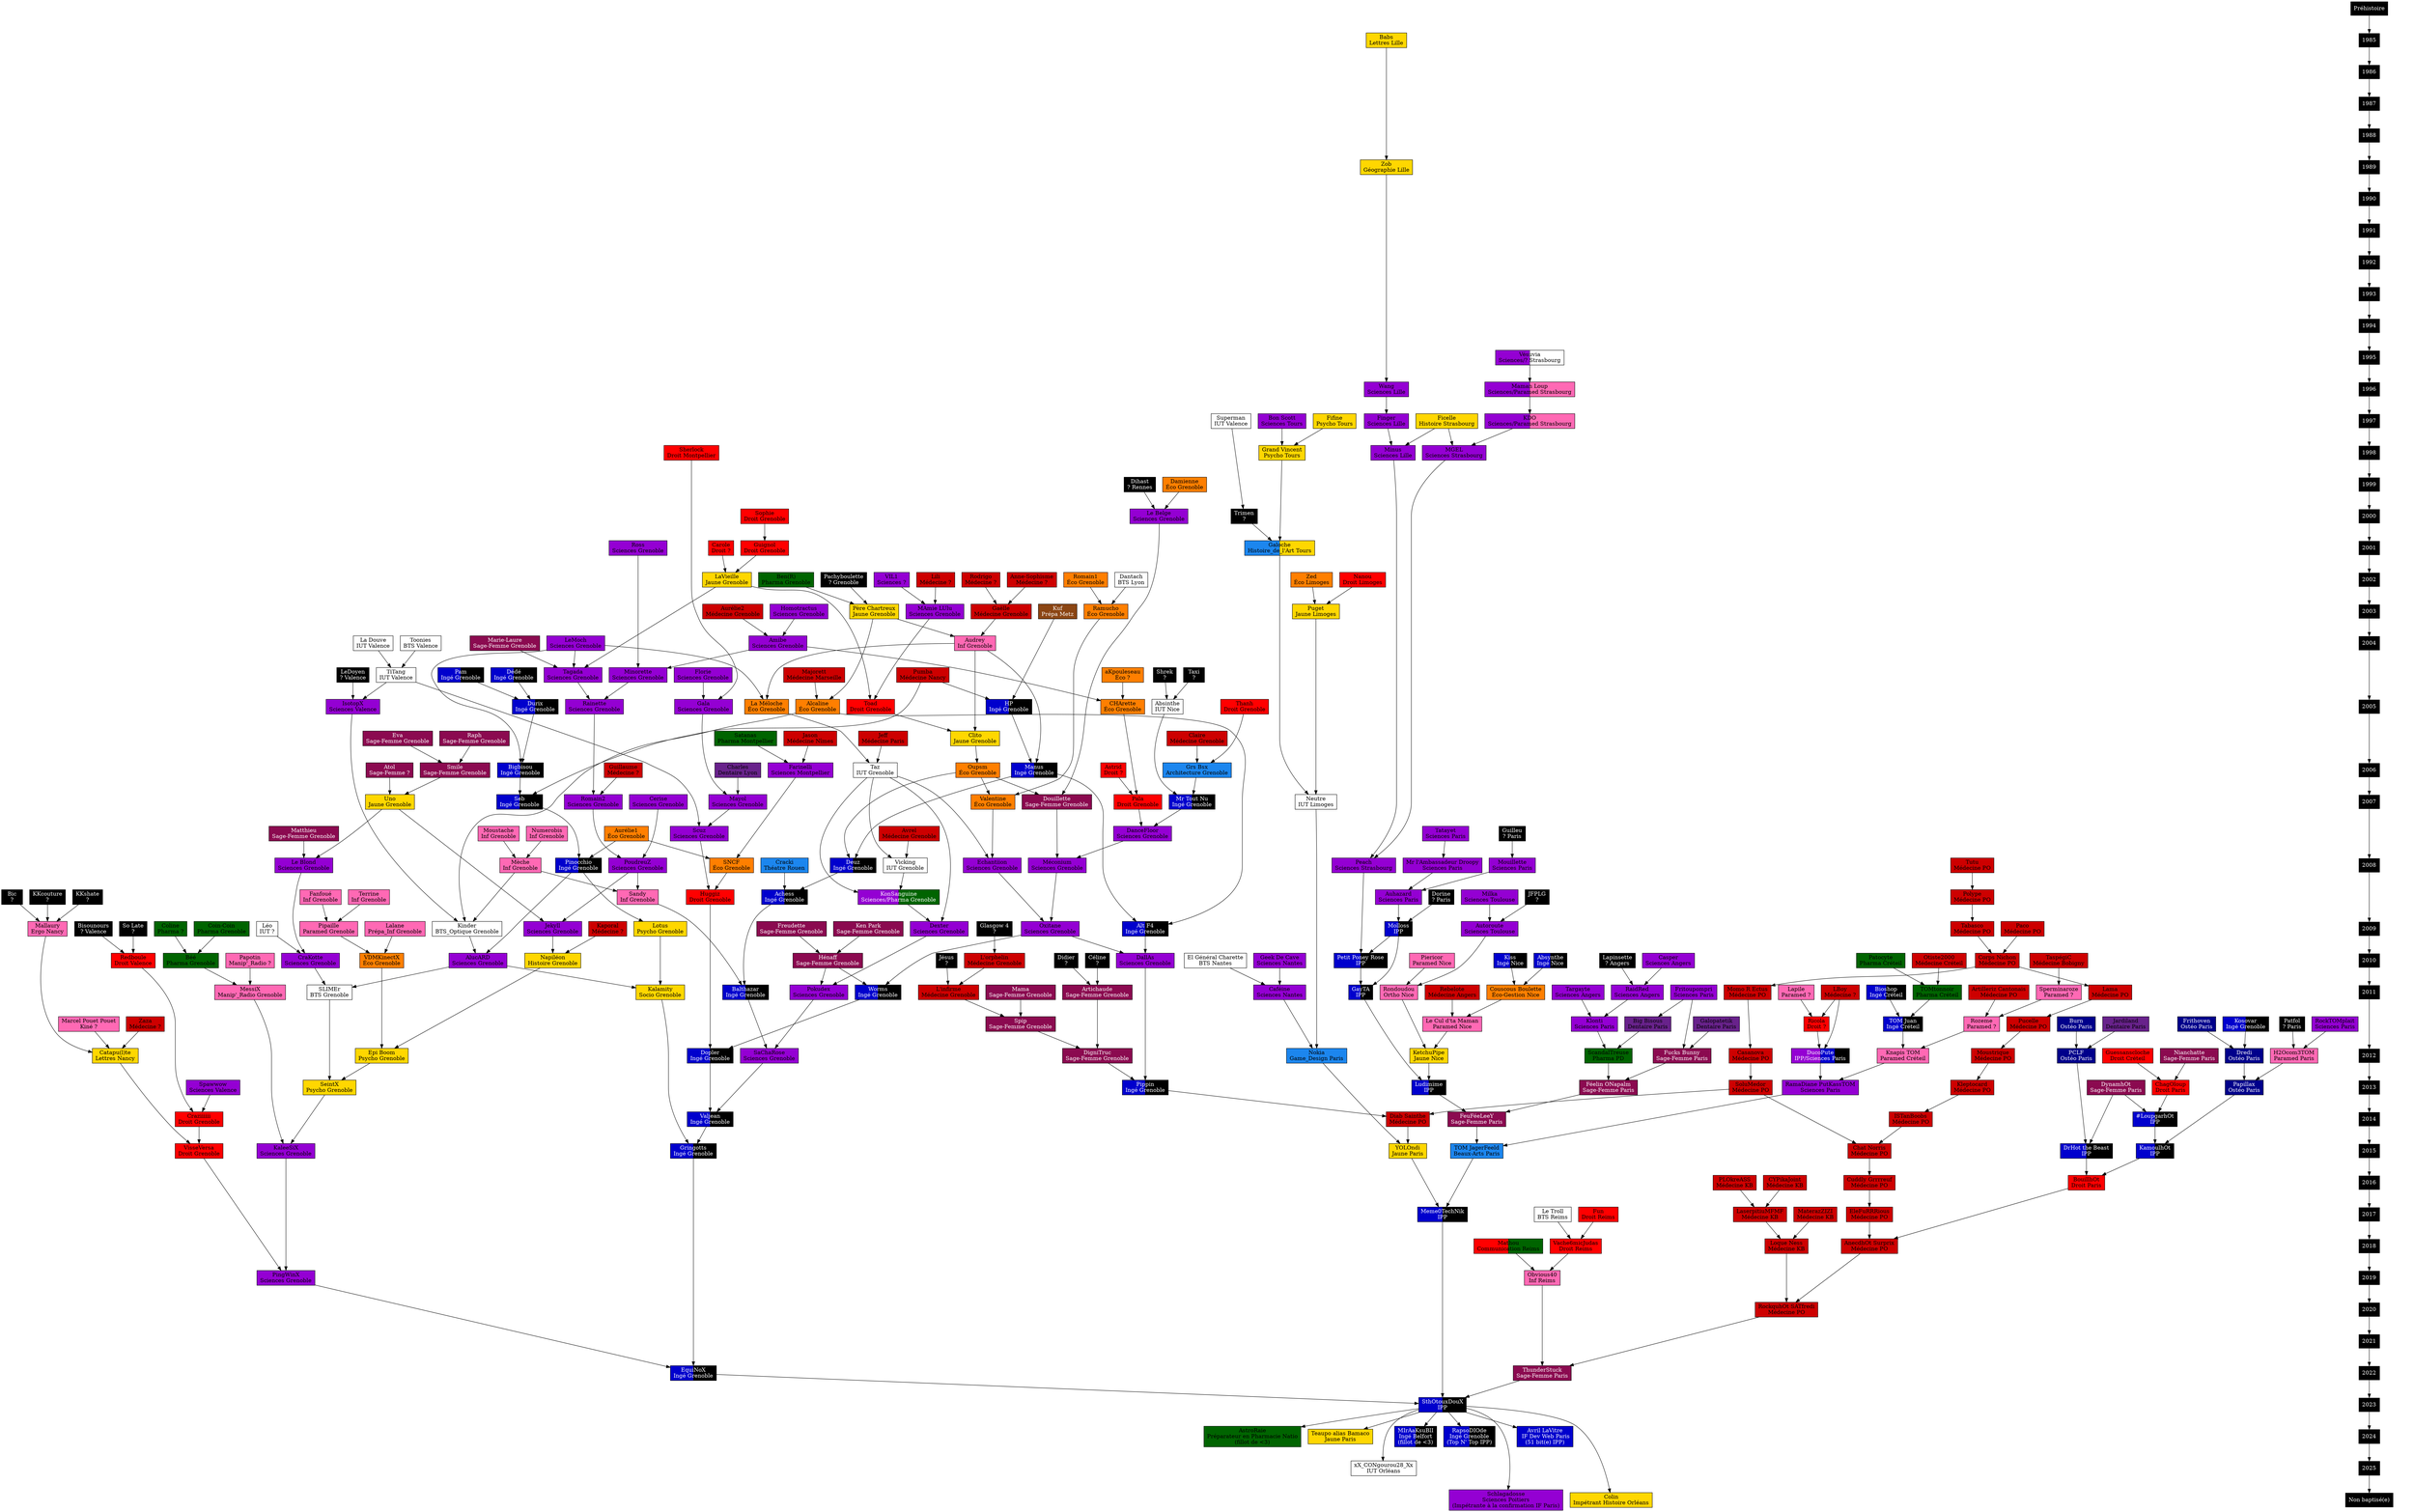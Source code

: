 digraph ArbreFal {

  /*
   * Caractéristiques globales
   */

  ranksep="0.5 equally";
  newrank=true;
  node [
    shape=box
    style=striped
    imagepos="tr"
    imagescale="false"
  ]


  /*
   * Gens
   */

  // Architecture ; Arts du spectacle ; Arts numériques ; Audiovisuel ;
  // Beaux-Arts, Arts Plastiques

  node [ fillcolor="dodgerblue2", fontcolor=black ]
  "Cracki"                  [ label="\N\nThéatre Rouen"                        ]
  "Grs Bsx"                 [ label="\N\nArchitecture Grenoble"                ]
  "Nokia"                   [ label="\N\nGame_Design Paris"                    ]
  "TOM JagerFeeld"          [ label="\N\nBeaux-Arts Paris"                     ]


  // BUT, DUT, BTS

  node [ fillcolor="white", fontcolor=black ]
  "Absinthe"                [ label="\N\nIUT Nice"                             ]
  "Dantach"                 [ label="\N\nBTS Lyon"                             ]
  "El Général Charette" [
    label="\N\nBTS Nantes"
    image="resources/GM.png"
  ]
  "Kinder"                  [ label="\N\nBTS_Optique Grenoble"                 ]
  "La Douve"                [ label="\N\nIUT Valence"                          ]
  "Le Troll"                [ label="\N\nBTS Reims"                            ]
  "Léo"                     [ label="\N\nIUT ?"                                ] // Probablement Grenoble
  "Neutre"                  [ label="\N\nIUT Limoges"                          ]
  "SLIMEr"                  [ label="\N\nBTS Grenoble"                         ]
  "Superman"                [ label="\N\nIUT Valence"                          ] // Puis Ingé Tours
  "Taz"                     [ label="\N\nIUT Grenoble"                         ]
  "TiTang"                  [ label="\N\nIUT Valence"                          ]
  "Toonies"                 [ label="\N\nBTS Valence"                          ]
  "Vicking"                 [ label="\N\nIUT Grenoble"                         ]


  // Classes Préparatoires

  node [ fillcolor="saddlebrown", fontcolor=white ]
  "Kuf"                     [ label="\N\nPrépa Metz"                           ]


  // Chirurgie Dentaire

  node [ fillcolor="darkorchid4", fontcolor=black ]
  "Big Bisous"              [ label="\N\nDentaire Paris"                       ]
  "Charles"                 [ label="\N\nDentaire Lyon"                        ]
  "Galopatetik" [
    label="\N\nDentaire Paris"
    no_contact=true
  ]
  "Jardiland"               [ label="\N\nDentaire Paris"                       ]


  // Écoles de commerce, gestion, communication, journalisme

  node [ fillcolor="red:darkgreen", fontcolor=black ]
  "Mathou" [
    label="\N\nCommunication Reims"
    no_contact=true
  ] // Pas de surnom


  // Droit

  node [ fillcolor="red", fontcolor=black ]
  "Astrid"                  [ label="\N\nDroit ?"                              ] // Probablement Grenoble
  "BouillhOt"               [ label="\N\nDroit Paris"                          ] // Versailles
  "Carole"                  [ label="\N\nDroit ?"                              ] // Probablement Grenoble
  "ChagOloup"               [ label="\N\nDroit Paris"                          ] // Versailles
  "Craziiiiii"              [ label="\N\nDroit Grenoble"                       ]
  "Fun"                     [ label="\N\nDroit Reims"                          ]
  "Guessanscloche"          [ label="\N\nDroit Créteil"                        ]
  "Guignol"                 [ label="\N\nDroit Grenoble"                       ] // 1 seule PM
  "Huggiz"                  [ label="\N\nDroit Grenoble"                       ]
  "Nanou"                   [ label="\N\nDroit Limoges"                        ]
  "Pala"                    [ label="\N\nDroit Grenoble"                       ]
  "Redboule"                [ label="\N\nDroit Valence"                        ]
  "Ricola"                  [ label="\N\nDroit ?"                              ]
  "Sherlock"                [ label="\N\nDroit Montpellier"                    ]
  "Sophie"                  [ label="\N\nDroit Grenoble"                       ]
  "Thanh"                   [ label="\N\nDroit Grenoble"                       ]
  "Toad"                    [ label="\N\nDroit Grenoble"                       ]
  "Vache6micJudas"          [ label="\N\nDroit Reims"                          ]
  "VisseVersa"              [ label="\N\nDroit Grenoble"                       ]


  // Sciences économiques, Gestion, IAE

  node [ fillcolor="darkorange1", fontcolor=black ]
  "Alcaline"                [ label="\N\nÉco Grenoble"                         ]
  "Aurélie1"                [ label="\N\nÉco Grenoble"                         ]
  "CHArette"                [ label="\N\nÉco Grenoble"                         ]
  "Couscous Boulette"       [ label="\N\nÉco-Gestion Nice"                     ]
  "Damienne"                [ label="\N\nÉco Grenoble"                         ]
  "Oupsm"                   [ label="\N\nÉco Grenoble"                         ] // Filière pas sûre
  "La Méloche"              [ label="\N\nÉco Grenoble"                         ]
  "Ramucho"                 [ label="\N\nÉco Grenoble"                         ]
  "Romain1"                 [ label="\N\nÉco Grenoble"                         ]
  "SNCF"                    [ label="\N\nÉco Grenoble"                         ] // SNCéFix ?
  "Valentine"               [ label="\N\nÉco Grenoble"                         ]
  "VDMKinectX"              [ label="\N\nÉco Grenoble"                         ]
  "Zed"                     [ label="\N\nÉco Limoges"                          ]
  "aKpouleseau"             [ label="\N\nÉco ?"                                ] // Probablement Grenoble


  // Écoles d'ingénieurs

  node [ fillcolor="blue3:black", fontcolor=white ]
  "#LoupgarhOt" [
    label="\N\nIPP"
    image="resources/GM.png"
  ]
  "Absynthe"                [ label="\N\nIngé Nice"                            ]
  "Achess"                  [ label="\N\nIngé Grenoble"                        ] // Un ami
  "Alt F4"                  [ label="\N\nIngé Grenoble"                        ]
  "Balthazar"               [ label="\N\nIngé Grenoble"                        ]
  "Bigbisou"                [ label="\N\nIngé Grenoble"                        ]
  "Bioshop"                 [ label="\N\nIngé Créteil"                         ]
  "Deuz"                    [ label="\N\nIngé Grenoble"                        ]
  "Dopler"                  [ label="\N\nIngé Grenoble"                        ]
  "DrHot the Beast"         [ label="\N\nIPP"                                  ]
  "Durix"                   [ label="\N\nIngé Grenoble"                        ]
  "Dédé"                    [ label="\N\nIngé Grenoble"                        ]
  "EquiNoX"                 [ label="\N\nIngé Grenoble"                        ]
  "GayTA" [
    label="\N\nIPP"
    image="resources/GC.png"
  ] // GrosseTenteAriel / GTA
  "Gringotts" [
    label="\N\nIngé Grenoble"
    image="resources/GC.png"
  ]
  "HP"                      [ label="\N\nIngé Grenoble"                        ]
  "KamoulhOt" [
    label="\N\nIPP"
    image="resources/GM.png"
  ]
  "Kiss"                    [ label="\N\nIngé Nice"                            ]
  "Kosovar"                 [ label="\N\nIngé Grenoble"                        ]
  "Ludimime" [
    label="\N\nIPP"
    image="resources/GC.png"
  ]
  "Manus"                   [ label="\N\nIngé Grenoble"                        ]
  "Meme0TechNik"            [ label="\N\nIPP"                                  ]
  "Molloss"                 [ label="\N\nIPP"                                  ]
  "Mr Tout Nu"              [ label="\N\nIngé Grenoble"                        ]
  "Pam"                     [ label="\N\nIngé Grenoble"                        ]
  "Petit Poney Rose" [
    label="\N\nIPP"
    image="resources/GM.png"
  ]
  "Pinocchio"               [ label="\N\nIngé Grenoble"                        ]
  "Pippin"                  [ label="\N\nIngé Grenoble"                        ]
  "Seb"                     [ label="\N\nIngé Grenoble"                        ]
  "SthOtouxDouX"            [ label="\N\nIPP"                                  ]
  "TOM Juan"                [ label="\N\nIngé Créteil"                         ] // Créateur des TOM
  "Valjean"                 [ label="\N\nIngé Grenoble"                        ]
  "Worms"                   [ label="\N\nIngé Grenoble"                        ]


  // Lettres, Langues, Sciences humaines et Sciences sociales

  node [ fillcolor="gold", fontcolor=black ]
  "Babs" [
    label="\N\nLettres Lille"
    image="resources/GM.png"
  ]
  "Catapu(l)te"             [ label="\N\nLettres Nancy"                        ] // Baptisée adm publique ?
  "Clito"                   [ label="\N\nJaune Grenoble"                       ]
  "Epi Boom"                [ label="\N\nPsycho Grenoble"                      ]
  "Ficelle"                 [ label="\N\nHistoire Strasbourg"                  ] // Pas sûr de la filière mais jaune
  "Fifine"                  [ label="\N\nPsycho Tours"                         ]
  "Grand Vincent"           [ label="\N\nPsycho Tours"                         ]
  "Kalamity"                [ label="\N\nSocio Grenoble"                       ]
  "KetchuPipe"              [ label="\N\nJaune Nice"                           ] // Info-comm Nice/Paris
  "LaVieille"               [ label="\N\nJaune Grenoble"                       ]
  "Lotus" [
    label="\N\nPsycho Grenoble"
    no_other_PM=true
  ]
  "Puget"                   [ label="\N\nJaune Limoges"                        ] // Baptisé IF, Jaune a l'air d'être dominant
  "Napiléon"                [ label="\N\nHistoire Grenoble"                    ]
  "Uno"                     [ label="\N\nJaune Grenoble"                       ]
  "Père Chartreux"          [ label="\N\nJaune Grenoble"                       ] // rma
  "SeintX"                  [ label="\N\nPsycho Grenoble"                      ]
  "YOLOndi"                 [ label="\N\nJaune Paris"                          ]
  "Zob" [
    label="\N\nGéographie Lille"
    image="resources/GM.png"
  ]


  // Médecine

  node [ fillcolor="red3", fontcolor=black ]
  "AnecdhOt Surprix"        [ label="\N\nMédecine PO"                          ]
  "Anne-Sophisme"           [ label="\N\nMédecine ?"                           ]
  "Artilleriz Cantonais"    [ label="\N\nMédecine PO"                          ]
  "Aurélie2"                [ label="\N\nMédecine Grenoble"                    ]
  "Avrel"                   [ label="\N\nMédecine Grenoble"                    ]
  "CYPikaJoint"             [ label="\N\nMédecine KB"                          ]
  "Casanova"                [ label="\N\nMédecine PO"                          ]
  "Chat Norris"             [ label="\N\nMédecine PO"                          ]
  "Claire"                  [ label="\N\nMédecine Grenoble"                    ] // Ville probable
  "Corps Nichon"            [ label="\N\nMédecine PO"                          ]
  "Cuddly Grrrreuf"         [ label="\N\nMédecine PO"                          ]
  "Diab Sainthe"            [ label="\N\nMédecine PO"                          ]
  "EleFuRRRious"            [ label="\N\nMédecine PO"                          ]
  "Gaëlle"                  [ label="\N\nMédecine Grenoble"                    ]
  "Guillaume"               [ label="\N\nMédecine ?"                           ]
  "ISTanBoobs"              [ label="\N\nMédecine PO"                          ]
  "Jason"                   [ label="\N\nMédecine Nîmes"                       ]
  "Jeff"                    [ label="\N\nMédecine Paris"                       ]
  "Kaporal"                 [ label="\N\nMédecine ?"                           ] // Probablement Grenoble
  "Kleptocard"              [ label="\N\nMédecine PO"                          ]
  "L'infirme"               [ label="\N\nMédecine Grenoble"                    ]
  "L'orphelin"              [ label="\N\nMédecine Grenoble"                    ] // Autre PM inconnu
  "LBoy"                    [ label="\N\nMédecine ?"                           ] // Pas PO je pense
  "Lama"                    [ label="\N\nMédecine PO"                          ]
  "LaserpitiuMFMF"          [ label="\N\nMédecine KB"                          ]
  "Lili"                    [ label="\N\nMédecine ?"                           ] // Probablement Grenoble
  "Loque Ness"              [ label="\N\nMédecine KB"                          ]
  "Majorett"                [ label="\N\nMédecine Marseille"                   ]
  "MaterazZIZI" [
    label="\N\nMédecine KB"
    no_contact=true
  ]
  "Momo R Ectus"            [ label="\N\nMédecine PO"                          ]
  "Moustrique"              [ label="\N\nMédecine PO"                          ]
  "Otiste2000"              [ label="\N\nMédecine Créteil"                     ]
  "Paco"                    [ label="\N\nMédecine PO"                          ]
  "PLOkreASS"               [ label="\N\nMédecine KB"                          ]
  "Polype"                  [ label="\N\nMédecine PO"                          ]
  "Pucelle"                 [ label="\N\nMédecine PO"                          ]
  "Pumba"                   [ label="\N\nMédecine Nancy"                       ]
  "Rebelote"                [ label="\N\nMédecine Angers"                      ]
  "RockquhOt SATfredi"      [ label="\N\nMédecine PO"                          ]
  "Rodrigo"                 [ label="\N\nMédecine ?"                           ]
  "SoluMedor"               [ label="\N\nMédecine PO"                          ]
  "Tabasco"                 [ label="\N\nMédecine PO"                          ]
  "TaspégiC"                [ label="\N\nMédecine Bobigny"                     ]
  "Tutu"                    [ label="\N\nMédecine PO"                          ]
  "Zaza"                    [ label="\N\nMédecine ?"                           ]


  // Osthéopathie

  node [ fillcolor="blue4", fontcolor=white ]
  "Burn"                    [ label="\N\nOstéo Paris"                          ]
  "Dredi"                   [ label="\N\nOstéo Paris"                          ]
  "Frithoven"               [ label="\N\nOstéo Paris"                          ]
  "PCLF"                    [ label="\N\nOstéo Paris"                          ]
  "Papillax"                [ label="\N\nOstéo Paris"                          ]


  // Paramédical

  node [ fillcolor="hotpink", fontcolor=black ]
  "Audrey"                  [ label="\N\nInf Grenoble"                         ]
  "H2Ocom3TOM"              [ label="\N\nParamed Paris"                        ]
  "Fanfoué"                 [ label="\N\nInf Grenoble"                         ]
  "Knapis TOM"              [ label="\N\nParamed Créteil"                      ]
  "Lalane"                  [ label="\N\nPrépa_Inf Grenoble"                   ] // Ville pas sûre
  "Lapile"                  [ label="\N\nParamed ?"                            ]
  "Le Cul d'ta Maman"       [ label="\N\nParamed Nice"                         ]
  "Mallaury"                [ label="\N\nErgo Nancy"                           ]
  "Marcel Pouet Pouet"      [ label="\N\nKiné ?"                               ]
  "MessiX"                  [ label="\N\nManip'_Radio Grenoble"                ]
  "Moustache"               [ label="\N\nInf Grenoble"                         ]
  "Mèche"                   [ label="\N\nInf Grenoble"                         ]
  "Numerobis"               [ label="\N\nInf Grenoble"                         ]
  "Papotin"                 [ label="\N\nManip'_Radio ?"                       ]
  "Piericor"                [ label="\N\nParamed Nice"                         ]
  "Pipaille"                [ label="\N\nParamed Grenoble"                     ]
  "Obvious40"               [ label="\N\nInf Reims"                            ]
  "Rondoudou"               [ label="\N\nOrtho Nice"                           ]
  "Rozeme"                  [ label="\N\nParamed ?"                            ]
  "Sandy"                   [ label="\N\nInf Grenoble"                         ]
  "Sperminaroze"            [ label="\N\nParamed ?"                            ]
  "Terrine"                 [ label="\N\nInf Grenoble"                         ]


  // Pharmacie

  node [ fillcolor="darkgreen", fontcolor=black ]
  "Ben(R)"                  [ label="\N\nPharma Grenoble"                      ]
  "Béé"                     [ label="\N\nPharma Grenoble"                      ]
  "Coin-Coin"               [ label="\N\nPharma Grenoble"                      ]
  "Coline"                  [ label="\N\nPharma ?"                             ] // Probablement Grenoble
  "Patocyte"                [ label="\N\nPharma Créteil"                       ]
  "Satanas"                 [ label="\N\nPharma Montpellier"                   ]
  "ScandalTreuse"           [ label="\N\nPharma PD"                            ] // Créatrice des Fées
  "TOMtonnoir"              [ label="\N\nPharma Créteil"                       ]


  // Sage-Femme

  node [ fillcolor="deeppink4", fontcolor=white ]
  "Artichaude"              [ label="\N\nSage-Femme Grenoble"                  ]
  "Atol"                    [ label="\N\nSage-Femme ?"                         ] // Probablement Grenoble
  "DigniTruc"               [ label="\N\nSage-Femme Grenoble"                  ]
  "Douillette"              [ label="\N\nSage-Femme Grenoble"                  ]
  "DynamhOt"                [ label="\N\nSage-Femme Paris"                     ] // Créatrice des Hot
  "Eva"                     [ label="\N\nSage-Femme Grenoble"                  ]
  "FeuFéeLeeY"              [ label="\N\nSage-Femme Paris"                     ]
  "Freudette"               [ label="\N\nSage-Femme Grenoble"                  ]
  "Fucks Bunny"             [ label="\N\nSage-Femme Paris"                     ]
  "Féelin ONapalm"          [ label="\N\nSage-Femme Paris"                     ]
  "Hénaff"                  [ label="\N\nSage-Femme Grenoble"                  ]
  "Ken Park"                [ label="\N\nSage-Femme Grenoble"                  ]
  "Mama"                    [ label="\N\nSage-Femme Grenoble"                  ]
  "Matthieu"                [ label="\N\nSage-Femme Grenoble"                  ]
  "Marie-Laure"             [ label="\N\nSage-Femme Grenoble"                  ]
  "Nianchatte"              [ label="\N\nSage-Femme Paris"                     ] // Versailles
  "Raph"                    [ label="\N\nSage-Femme Grenoble"                  ]
  "Smile"                   [ label="\N\nSage-Femme Grenoble"                  ]
  "Spip"                    [ label="\N\nSage-Femme Grenoble"                  ]
  "ThunderStuck"            [ label="\N\nSage-Femme Paris"                     ]


  // Sciences

  node [ fillcolor="darkviolet", fontcolor=black ]
  "AlucARD"                 [ label="\N\nSciences Grenoble"                    ]
  "Amibe"                   [ label="\N\nSciences Grenoble"                    ] // Môman
  "Auhazard"                [ label="\N\nSciences Paris"                       ]
  "Autoroute"               [ label="\N\nSciences Toulouse"                    ]
  "Bon Scott"               [ label="\N\nSciences Tours"                       ]
  "Caféine" [
    label="\N\nSciences Nantes"
    image="resources/GM.png"
  ]
  "Casper"                  [ label="\N\nSciences Angers"                      ]
  "Cerise"                  [ label="\N\nSciences Grenoble"                    ]
  "CraKotte"                [ label="\N\nSciences Grenoble"                    ]
  "DallAs"                  [ label="\N\nSciences Grenoble"                    ]
  "Dexter"                  [ label="\N\nSciences Grenoble"                    ]
  "DanceFloor"              [ label="\N\nSciences Grenoble"                    ]
  "Echantiion"              [ label="\N\nSciences Grenoble"                    ]
  "Farinelli"               [ label="\N\nSciences Montpellier"                 ]
  "Finger"                  [ label="\N\nSciences Lille"                       ]
  "Florie"                  [ label="\N\nSciences Grenoble"                    ]
  "Fritoupompri"            [ label="\N\nSciences Paris"                       ]
  "Gala"                    [ label="\N\nSciences Grenoble"                    ]
  "Geek De Cave" [
    label="\N\nSciences Nantes"
    image="resources/GM.png"
  ]
  "MGEL"                    [ label="\N\nSciences Strasbourg"                  ]
  "Homotractus"             [ label="\N\nSciences Grenoble"                    ]
  "IsotopX"                 [ label="\N\nSciences Valence"                     ]
  "Jekyll"                  [ label="\N\nSciences Grenoble"                    ]
  "KaleeSiX"                [ label="\N\nSciences Grenoble"                    ]
  "Klonti"                  [ label="\N\nSciences Paris"                       ]
  "Le Belge"                [ label="\N\nSciences Grenoble"                    ]
  "Le Blond"                [ label="\N\nSciences Grenoble"                    ]
  "LeMoch"                  [ label="\N\nSciences Grenoble"                    ] // Ingé ?
  "MAmie LUlu"              [ label="\N\nSciences Grenoble"                    ]
  "Mayol"                   [ label="\N\nSciences Grenoble"                    ]
  "Mouillette"              [ label="\N\nSciences Paris"                       ]
  "Mr l'Ambassadeur Droopy" [ label="\N\nSciences Paris"                       ]
  "Méconium"                [ label="\N\nSciences Grenoble"                    ]
  "Milka"                   [ label="\N\nSciences Toulouse"                    ]
  "Minorette"               [ label="\N\nSciences Grenoble"                    ]
  "Minus"                   [ label="\N\nSciences Lille"                       ]
  "Oxitane"                 [ label="\N\nSciences Grenoble"                    ]
  "Peach"                   [ label="\N\nSciences Strasbourg"                  ]
  "PingWinX" [
    label="\N\nSciences Grenoble"
    image="resources/GM.png"
  ]
  "Pokudex"                 [ label="\N\nSciences Grenoble"                    ]
  "PoudreuZ"                [ label="\N\nSciences Grenoble"                    ]
  "RaidRed"                 [ label="\N\nSciences Angers"                      ]
  "Rainette"                [ label="\N\nSciences Grenoble"                    ]
  "RamaDiane PutKassTOM"    [ label="\N\nSciences Paris"                       ]
  "RockTOMplait"            [ label="\N\nSciences Paris"                       ]
  "Romain2"                 [ label="\N\nSciences Grenoble"                    ]
  "Ross"                    [ label="\N\nSciences Grenoble"                    ]
  "SaChaRose"               [ label="\N\nSciences Grenoble"                    ]
  "Scuz"                    [ label="\N\nSciences Grenoble"                    ]
  "Spawwow"                 [ label="\N\nSciences Valence"                     ]
  "Tagada"                  [ label="\N\nSciences Grenoble"                    ]
  "Targayte"                [ label="\N\nSciences Angers"                      ]
  "Tatayet"                 [ label="\N\nSciences Paris"                       ]
  "VIL1"                    [ label="\N\nSciences ?"                           ] // Probablement Grenoble
  "Wang" [
    label="\N\nSciences Lille"
    image="resources/GM.png"
  ]


  // Cas particuliers

  node [ fillcolor="darkviolet:hotpink", fontcolor=black ]
  "KDO"                     [ label="\N\nSciences/Paramed Strasbourg"          ]
  "Maman Loup"              [ label="\N\nSciences/Paramed Strasbourg"          ]

  node [ fillcolor="darkviolet:white", fontcolor=black ]
  "Vésuvia"                 [ label="\N\nSciences/? Strasbourg"                ]

  node [ fillcolor="darkviolet;.5:blue3:black", fontcolor=white ]
  "DucoPute"                [ label="\N\nIPP/Sciences Paris"                   ]

  node [ fillcolor="darkviolet:darkgreen", fontcolor=white ]
  "KonSanguine"             [ label="\N\nSciences/Pharma Grenoble"             ]

  node [ fillcolor="dodgerblue2:gold", fontcolor=black ]
  "Galoche"                 [ label="\N\nHistoire_de_l'Art Tours"              ]


  // Filière Inconnue

  node [ fillcolor="black", fontcolor=white ]
  "Bic"                     [ label="\N\n?"                                    ] // Probablement Nancy
  "Bisounours"              [ label="\N\n? Valence"                            ]
  "Céline"                  [ label="\N\n?"                                    ] // Montpellier ? Gre ? SF ?
  "Didier"                  [ label="\N\n?"                                    ] // Eco Valence/Gre ? Surnom ou prénom ? valence ?
  "Dihast"                  [ label="\N\n? Rennes"                             ]
  "Dorine"                  [ label="\N\n? Paris"                              ]
  "Glasgow 4"               [ label="\N\n?"                                    ] // Probablement Médecine
  "Guilleu"                 [ label="\N\n? Paris"                              ]
  "JFPLG"                   [ label="\N\n?"                                    ]
  "Jésus"                   [ label="\N\n?"                                    ] // Probablement Médecine
  "KKcouture"               [ label="\N\n?"                                    ] // Probablement Nancy
  "KKshate"                 [ label="\N\n?"                                    ] // Probablement Nancy
  "Lapinsette"              [ label="\N\n? Angers"                             ]
  "LeDoyen"                 [ label="\N\n? Valence"                            ]
  "Pachyboulette"           [ label="\N\n? Grenoble"                           ]
  "Patfol"                  [ label="\N\n? Paris"                              ] // IF
  "Shrek"                   [ label="\N\n?"                                    ] // Valence ?
  "So Late"                 [ label="\N\n?"                                    ]
  "Taxi"                    [ label="\N\n?"                                    ]
  "Trimen"                  [ label="\N\n?"                                    ]


  /*
   * Années baptême (WIP)
   */

  subgraph years {

    edge [ meta="year" ]
    node [ shape=plaintext, meta="year" ]

    "Préhistoire" -> 1985
    1985 -> 1986
    1986 -> 1987
    1987 -> 1988
    1988 -> 1989
    1989 -> 1990
    1990 -> 1991
    1991 -> 1992
    1992 -> 1993
    1993 -> 1994
    1994 -> 1995
    1995 -> 1996
    1996 -> 1997
    1997 -> 1998
    1998 -> 1999
    1999 -> 2000
    2000 -> 2001
    2001 -> 2002
    2002 -> 2003
    2003 -> 2004
    2004 -> 2005
    2005 -> 2006
    2006 -> 2007
    2007 -> 2008
    2008 -> 2009
    2009 -> 2010
    2010 -> 2011
    2011 -> 2012
    2012 -> 2013
    2013 -> 2014
    2014 -> 2015
    2015 -> 2016
    2016 -> 2017
    2017 -> 2018
    2018 -> 2019
    2019 -> 2020
    2020 -> 2021
    2021 -> 2022
    2022 -> 2023

    "2004-2" [ style=invisible ]
    "2005-2" [ style=invisible ]
    "2006-2" [ style=invisible ]
    "2007-2" [ style=invisible ]
    "2008-2" [ style=invisible ]
    "2009-2" [ style=invisible ]
    "2010-2" [ style=invisible ]
    "2011-2" [ style=invisible ]
    "2012-2" [ style=invisible ]

    { rank=source; "Préhistoire"; }
    subgraph 1985 { rank=same; 1985;
      "Babs";
    }
    subgraph 1989 { rank=same; 1989;
      "Zob";
    }
    subgraph 1996 { rank=same; 1996;
      "Wang";
    }
    subgraph 1997 { rank=same; 1997;
      "Finger";
      "Superman";
    }
    subgraph 1998 { rank=same; 1998;
      "Grand Vincent";
      "Minus";
      "Sherlock";
    }
    subgraph 1999 { rank=same; 1999;
    }
    subgraph 2000 { rank=same; 2000;
      "Le Belge";
    }
    subgraph 2001 { rank=same; 2001;
      "Galoche";
      "Guignol";
      "Ross";
    }
    subgraph 2002 { rank=same; 2002;
      "LaVieille";
    }
    subgraph 2003 { rank=same; 2003;
      "Gaëlle";
      "Kuf";
      "MAmie LUlu";
      "Père Chartreux";
      "Puget";
      "Ramucho";
    }
    subgraph 2004 { rank=same; 2004;
      "Amibe";
      "Audrey";
      "La Douve";
      "LeMoch";
      "Toonies";
    }
    subgraph "2004-2" { rank=same; "2004-2";
      "Minorette";
      "Tagada";
      "TiTang";
    }
    subgraph 2005 { rank=same; 2005;
      "Absinthe";
      "Alcaline";
      "CHArette";
      "Durix";
      "Gala";
      "HP";
      "IsotopX";
      "La Méloche";
      "Rainette";
      "Thanh";
      "Toad";
    }
    subgraph "2005-2" { rank=same; "2005-2";
      "Clito";
    }
    subgraph 2006 { rank=same; 2006;
      "Bigbisou";
      "Farinelli";
      "Grs Bsx";
      "Manus";
      "Oupsm";
      "Smile";
      "Taz";
    }
    subgraph "2006-2" { rank=same; "2006-2";
      "Seb";
      "Valentine";
    }
    subgraph 2007 { rank=same; 2007;
      "Cerise";
      "Douillette";
      "Mayol";
      "Mr Tout Nu";
      "Neutre";
      "Pala";
      "Romain2";
      "Uno";
    }
    subgraph "2007-2" { rank=same; "2007-2";
      "DanceFloor";
    }
    subgraph 2008 { rank=same; 2008;
      "Deuz";
      "Echantiion";
      "Le Blond";
      "Mèche";
      "Méconium";
      "Peach";
      "Pinocchio";
      "PoudreuZ";
      "SNCF";
      "Vicking";
    }
    subgraph "2008-2" { rank=same; "2008-2";
      "Achess";
      "Huggiz";
      "KonSanguine";
      "Sandy";
    }
    subgraph 2009 { rank=same; 2009;
      "Alt F4";
      "Autoroute";
      "Dexter";
      "Jekyll";
      "Kinder";
      "Lotus";
      "Mallaury";
      "Oxitane";
      "Pipaille";
    }
    subgraph "2009-2" { rank=same; "2009-2";
      "DallAs";
    }
    subgraph 2010 { rank=same; 2010;
      "AlucARD";
      "Béé";
      "CraKotte";
      "Hénaff";
      "L'orphelin";
      "Napiléon";
      "Redboule";
      "VDMKinectX";
    }
    subgraph "2010-2" { rank=same; "2010-2";
      "Kalamity";
      "Worms";
    }
    subgraph 2011 { rank=same; 2011;
      "Artichaude";
      "Balthazar";
      "Caféine";
      "GayTA";
      "L'infirme";
      "MessiX";
      "Pokudex";
      "Rondoudou";
      "SLIMEr";
    }
    subgraph "2011-2" { rank=same; "2011-2";
      "Spip";
    }
    subgraph 2012 { rank=same; 2012;
      "Catapu(l)te";
      "DigniTruc";
      "Dopler";
      "Epi Boom";
      "Fucks Bunny";
      "KetchuPipe";
      "Nokia";
      "PCLF";
      "SaChaRose";
    }
    subgraph "2012-2" { rank=same; "2012-2";
      "Pippin";
    }
    subgraph 2013 { rank=same; 2013;
      "ChagOloup";
      "Papillax";
      "RamaDiane PutKassTOM";
      "SeintX";
    }
    subgraph 2014 { rank=same; 2014;
      "#LoupgarhOt";
      "Craziiiiii";
      "Valjean";
    }
    subgraph 2015 { rank=same; 2015;
      "DrHot the Beast";
      "Gringotts";
      "KaleeSiX";
      "KamoulhOt";
      "TOM JagerFeeld";
      "VisseVersa";
      "YOLOndi";
    }
    subgraph 2016 { rank=same; 2016;
      "BouillhOt";
    }
    subgraph 2017 { rank=same; 2017;
      "Meme0TechNik";
    }
    subgraph 2018 { rank=same; 2018;
      "AnecdhOt Surprix";
      "Loque Ness";
    }
    subgraph 2019 { rank=same; 2019;
      "Obvious40";
      "PingWinX";
    }
    subgraph 2020 { rank=same; 2020;
      "RockquhOt SATfredi";
    }
    subgraph 2021 { rank=same; 2021;
    }
    subgraph 2022 { rank=same; 2022;
      "EquiNoX";
      "ThunderStuck";
    }
    subgraph 2023 { rank=same; 2023;
      "SthOtouxDouX";
    }
  }


  /*
   * Liens
   */

  "#LoupgarhOt"             -> "KamoulhOt"
  "Absinthe"                -> "Mr Tout Nu"
  "Absynthe"                -> "Couscous Boulette"
  "Achess"                  -> "Balthazar"
  "Alcaline"                -> "Alt F4"
  "Alcaline"                -> "Kinder"
  "Alt F4"                  -> "DallAs"
  "AlucARD"                 -> "Kalamity"
  "AlucARD"                 -> "SLIMEr"
  "Amibe"                   -> "CHArette"
  "Amibe"                   -> "Minorette"
  "AnecdhOt Surprix"        -> "RockquhOt SATfredi"
  "Anne-Sophisme"           -> "Gaëlle"
  "Artichaude"              -> "DigniTruc"
  "Artilleriz Cantonais"    -> "Rozeme"
  "Astrid"                  -> "Pala"
  "Atol"                    -> "Uno"
  "Audrey"                  -> "Clito"
  "Audrey"                  -> "La Méloche"
  "Audrey"                  -> "Manus"
  "Auhazard"                -> "Molloss"
  "Aurélie1"                -> "Pinocchio"
  "Aurélie1"                -> "SNCF"
  "Aurélie2"                -> "Amibe"
  "Autoroute"               -> "Rondoudou"
  "Avrel"                   -> "Vicking"
  "Babs"                    -> "Zob"
  "Balthazar"               -> "SaChaRose"
  "Ben(R)"                  -> "Père Chartreux"
  "Bic"                     -> "Mallaury"
  "Big Bisous"              -> "ScandalTreuse"
  "Bigbisou"                -> "Seb"
  "Bioshop"                 -> "TOM Juan"
  "Bisounours"              -> "Redboule"
  "Bon Scott"               -> "Grand Vincent"
  "BouillhOt"               -> "AnecdhOt Surprix"
  "Burn"                    -> "PCLF"
  "Béé"                     -> "MessiX"
  "CHArette"                -> "Pala"
  "CYPikaJoint"             -> "LaserpitiuMFMF"
  "Caféine"                 -> "Nokia"
  "Carole"                  -> "LaVieille"
  "Casanova"                -> "SoluMedor"
  "Casper"                  -> "RaidRed"
  "Catapu(l)te"             -> "VisseVersa"
  "Cerise"                  -> "PoudreuZ"
  "ChagOloup"               -> "#LoupgarhOt"
  "Charles"                 -> "Mayol"
  "Chat Norris"             -> "Cuddly Grrrreuf"
  "Claire"                  -> "Grs Bsx"
  "Clito"                   -> "Oupsm"
  "Coin-Coin"               -> "Béé"
  "Coline"                  -> "Béé"
  "Corps Nichon"            -> "Lama"
  "Corps Nichon"            -> "Momo R Ectus"
  "Couscous Boulette"       -> "Le Cul d'ta Maman"
  "CraKotte"                -> "SLIMEr"
  "Cracki"                  -> "Achess"
  "Craziiiiii"              -> "VisseVersa"
  "Cuddly Grrrreuf"         -> "EleFuRRRious"
  "Céline"                  -> "Artichaude"
  "DallAs"                  -> "Pippin"
  "Damienne"                -> "Le Belge"
  "DanceFloor"              -> "Méconium"
  "Dantach"                 -> "Ramucho"
  "Deuz"                    -> "Achess"
  "Dexter"                  -> "Pokudex"
  "Diab Sainthe"            -> "YOLOndi"
  "Didier"                  -> "Artichaude"
  "DigniTruc"               -> "Pippin"
  "Dihast"                  -> "Le Belge"
  "Dopler"                  -> "Valjean"
  "Dorine"                  -> "Molloss"
  "Douillette"              -> "Méconium"
  "DrHot the Beast"         -> "BouillhOt"
  "Dredi"                   -> "Papillax"
  "DucoPute"                -> "RamaDiane PutKassTOM"
  "Durix"                   -> "Bigbisou"
  "DynamhOt"                -> "#LoupgarhOt"
  "DynamhOt"                -> "DrHot the Beast"
  "Dédé"                    -> "Durix"
  "Echantiion"              -> "Oxitane"
  "El Général Charette"     -> "Caféine"
  "EleFuRRRious"            -> "AnecdhOt Surprix"
  "Epi Boom"                -> "SeintX"
  "EquiNoX"                 -> "SthOtouxDouX"
  "Eva"                     -> "Smile"
  "Fanfoué"                 -> "Pipaille"
  "Farinelli"               -> "SNCF"
  "FeuFéeLeeY"              -> "TOM JagerFeeld"
  "Ficelle"                 -> "MGEL"
  "Ficelle"                 -> "Minus"
  "Fifine"                  -> "Grand Vincent"
  "Finger"                  -> "Minus"
  "Florie"                  -> "Gala"
  "Freudette"               -> "Hénaff"
  "Frithoven"               -> "Dredi"
  "Fritoupompri"            -> "Big Bisous"
  "Fritoupompri"            -> "Fucks Bunny"
  "Fucks Bunny"             -> "Féelin ONapalm"
  "Fun"                     -> "Vache6micJudas"
  "Féelin ONapalm"          -> "FeuFéeLeeY"
  "Gala"                    -> "Mayol"
  "Galoche"                 -> "Neutre"
  "Galopatetik"             -> "Fucks Bunny"
  "GayTA"                   -> "Ludimime"
  "Gaëlle"                  -> "Audrey"
  "Geek De Cave"            -> "Caféine"
  "Glasgow 4"               -> "L'orphelin"
  "Grand Vincent"           -> "Galoche"
  "Gringotts"               -> "EquiNoX"
  "Grs Bsx"                 -> "Mr Tout Nu"
  "Guessanscloche"          -> "ChagOloup"
  "Guignol"                 -> "LaVieille"
  "Guillaume"               -> "Romain2"
  "Guilleu"                 -> "Mouillette"
  "H2Ocom3TOM"              -> "Papillax"
  "HP"                      -> "Manus"
  "Homotractus"             -> "Amibe"
  "Huggiz"                  -> "Dopler"
  "Hénaff"                  -> "Pokudex"
  "Hénaff"                  -> "Worms"
  "ISTanBoobs"              -> "Chat Norris"
  "IsotopX"                 -> "Kinder"
  "JFPLG"                   -> "Autoroute"
  "Jardiland"               -> "PCLF"
  "Jason"                   -> "Farinelli"
  "Jeff"                    -> "Taz"
  "Jekyll"                  -> "Napiléon"
  "Jésus"                   -> "L'infirme"
  "KDO"                     -> "MGEL"
  "KKcouture"               -> "Mallaury"
  "KKshate"                 -> "Mallaury"
  "Kalamity"                -> "Gringotts"
  "KaleeSiX"                -> "PingWinX"
  "KamoulhOt"               -> "BouillhOt"
  "Kaporal"                 -> "Napiléon"
  "Ken Park"                -> "Hénaff"
  "KetchuPipe"              -> "Ludimime"
  "Kinder"                  -> "AlucARD"
  "Kiss"                    -> "Couscous Boulette"
  "Kleptocard"              -> "ISTanBoobs"
  "Klonti"                  -> "ScandalTreuse"
  "Knapis TOM"              -> "RamaDiane PutKassTOM"
  "KonSanguine"             -> "Dexter"
  "Kosovar"                 -> "Dredi"
  "Kuf"                     -> "HP"
  "L'infirme"               -> "Spip"
  "L'orphelin"              -> "L'infirme"
  "LBoy"                    -> "DucoPute"
  "LBoy"                    -> "Ricola"
  "La Douve"                -> "TiTang"
  "La Méloche"              -> "Taz"
  "LaVieille"               -> "Tagada"
  "LaVieille"               -> "Toad"
  "Lalane"                  -> "VDMKinectX"
  "Lama"                    -> "Pucelle"
  "Lapile"                  -> "Ricola"
  "Lapinsette"              -> "RaidRed"
  "LaserpitiuMFMF"          -> "Loque Ness"
  "Le Belge"                -> "Douillette"
  "Le Blond"                -> "CraKotte"
  "Le Cul d'ta Maman"       -> "KetchuPipe"
  "Le Troll"                -> "Vache6micJudas"
  "LeDoyen"                 -> "IsotopX"
  "LeMoch"                  -> "Bigbisou"
  "LeMoch"                  -> "La Méloche"
  "LeMoch"                  -> "Tagada"
  "Lili"                    -> "MAmie LUlu"
  "Loque Ness"              -> "RockquhOt SATfredi"
  "Lotus"                   -> "Kalamity"
  "Ludimime"                -> "FeuFéeLeeY"
  "Léo"                     -> "CraKotte"
  "MAmie LUlu"              -> "Toad"
  "MGEL"                    -> "Peach"
  "Majorett"                -> "Alcaline"
  "Mallaury"                -> "Catapu(l)te"
  "Mama"                    -> "Spip"
  "Maman Loup"              -> "KDO"
  "Manus"                   -> "Alt F4"
  "Manus"                   -> "Deuz"
  "Marcel Pouet Pouet"      -> "Catapu(l)te"
  "Marie-Laure"             -> "Tagada"
  "MaterazZIZI"             -> "Loque Ness"
  "Mathou"                  -> "Obvious40"
  "Matthieu"                -> "Le Blond"
  "Mayol"                   -> "Scuz"
  "Meme0TechNik"            -> "SthOtouxDouX"
  "MessiX"                  -> "KaleeSiX"
  "Milka"                   -> "Autoroute"
  "Minorette"               -> "Rainette"
  "Minus"                   -> "Peach"
  "Molloss"                 -> "GayTA"
  "Molloss"                 -> "Petit Poney Rose"
  "Momo R Ectus"            -> "Casanova"
  "Mouillette"              -> "Auhazard"
  "Moustache"               -> "Mèche"
  "Moustrique"              -> "Kleptocard"
  "Mr Tout Nu"              -> "DanceFloor"
  "Mr l'Ambassadeur Droopy" -> "Auhazard"
  "Mèche"                   -> "Kinder"
  "Mèche"                   -> "Sandy"
  "Méconium"                -> "Oxitane"
  "Nanou"                   -> "Puget"
  "Napiléon"                -> "Epi Boom"
  "Neutre"                  -> "Nokia"
  "Nianchatte"              -> "ChagOloup"
  "Nokia"                   -> "YOLOndi"
  "Numerobis"               -> "Mèche"
  "Obvious40"               -> "ThunderStuck"
  "Otiste2000"              -> "TOMtonnoir"
  "Oupsm"                   -> "Deuz"
  "Oupsm"                   -> "Douillette"
  "Oupsm"                   -> "Valentine"
  "Oxitane"                 -> "DallAs"
  "Oxitane"                 -> "Worms"
  "PCLF"                    -> "DrHot the Beast"
  "PLOkreASS"               -> "LaserpitiuMFMF"
  "Pachyboulette"           -> "Père Chartreux"
  "Paco"                    -> "Corps Nichon"
  "Pala"                    -> "DanceFloor"
  "Pam"                     -> "Durix"
  "Papillax"                -> "KamoulhOt"
  "Papotin"                 -> "MessiX"
  "Patfol"                  -> "H2Ocom3TOM"
  "Patocyte"                -> "TOMtonnoir"
  "Peach"                   -> "Petit Poney Rose"
  "Petit Poney Rose"        -> "GayTA"
  "Piericor"                -> "Rondoudou"
  "PingWinX"                -> "EquiNoX"
  "Pinocchio"               -> "AlucARD"
  "Pinocchio"               -> "Lotus"
  "Pipaille"                -> "VDMKinectX"
  "Pippin"                  -> "Diab Sainthe"
  "Pokudex"                 -> "SaChaRose"
  "Polype"                  -> "Tabasco"
  "PoudreuZ"                -> "Jekyll"
  "PoudreuZ"                -> "Sandy"
  "Pucelle"                 -> "Moustrique"
  "Puget"                   -> "Neutre"
  "Pumba"                   -> "HP"
  "Pumba"                   -> "Seb"
  "Père Chartreux"          -> "Alcaline"
  "Père Chartreux"          -> "Audrey"
  "RaidRed"                 -> "Klonti"
  "Rainette"                -> "Romain2"
  "RamaDiane PutKassTOM"    -> "TOM JagerFeeld"
  "Ramucho"                 -> "Valentine"
  "Raph"                    -> "Smile"
  "Rebelote"                -> "Le Cul d'ta Maman"
  "Redboule"                -> "Craziiiiii"
  "Ricola"                  -> "DucoPute"
  "RockTOMplait"            -> "H2Ocom3TOM"
  "RockquhOt SATfredi"      -> "ThunderStuck"
  "Rodrigo"                 -> "Gaëlle"
  "Romain1"                 -> "Ramucho"
  "Romain2"                 -> "PoudreuZ"
  "Rondoudou"               -> "KetchuPipe"
  "Ross"                    -> "Minorette"
  "Rozeme"                  -> "Knapis TOM"
  "SLIMEr"                  -> "SeintX"
  "SNCF"                    -> "Huggiz"
  "SaChaRose"               -> "Valjean"
  "Sandy"                   -> "Balthazar"
  "Satanas"                 -> "Farinelli"
  "ScandalTreuse"           -> "Féelin ONapalm"
  "Scuz"                    -> "Huggiz"
  "Seb"                     -> "Pinocchio"
  "SeintX"                  -> "KaleeSiX"
  "Sherlock"                -> "Gala"
  "Shrek"                   -> "Absinthe"
  "Smile"                   -> "Uno"
  "So Late"                 -> "Redboule"
  "SoluMedor"               -> "Chat Norris"
  "SoluMedor"               -> "Diab Sainthe"
  "Sophie"                  -> "Guignol"
  "Spawwow"                 -> "Craziiiiii"
  "Sperminaroze"            -> "Rozeme"
  "Spip"                    -> "DigniTruc"
  "Superman"                -> "Trimen"
  "TOM JagerFeeld"          -> "Meme0TechNik"
  "TOM Juan"                -> "Knapis TOM"
  "TOMtonnoir"              -> "TOM Juan"
  "Tabasco"                 -> "Corps Nichon"
  "Tagada"                  -> "Rainette"
  "Targayte"                -> "Klonti"
  "TaspégiC"                -> "Sperminaroze"
  "Tatayet"                 -> "Mr l'Ambassadeur Droopy"
  "Taxi"                    -> "Absinthe"
  "Taz"                     -> "Dexter"
  "Taz"                     -> "Echantiion"
  "Taz"                     -> "KonSanguine"
  "Taz"                     -> "Vicking"
  "Terrine"                 -> "Pipaille"
  "Thanh"                   -> "Grs Bsx"
  "ThunderStuck"            -> "SthOtouxDouX"
  "TiTang"                  -> "IsotopX"
  "TiTang"                  -> "Scuz"
  "Toad"                    -> "Clito"
  "Toonies"                 -> "TiTang"
  "Trimen"                  -> "Galoche"
  "Tutu"                    -> "Polype"
  "Uno"                     -> "Jekyll"
  "Uno"                     -> "Le Blond"
  "VDMKinectX"              -> "Epi Boom"
  "VIL1"                    -> "MAmie LUlu"
  "Vache6micJudas"          -> "Obvious40"
  "Valentine"               -> "Echantiion"
  "Valjean"                 -> "Gringotts"
  "Vicking"                 -> "KonSanguine"
  "VisseVersa"              -> "PingWinX"
  "Vésuvia"                 -> "Maman Loup"
  "Wang"                    -> "Finger"
  "Worms"                   -> "Dopler"
  "YOLOndi"                 -> "Meme0TechNik"
  "Zaza"                    -> "Catapu(l)te"
  "Zed"                     -> "Puget"
  "Zob"                     -> "Wang"
  "aKpouleseau"             -> "CHArette"

  /*
   * Descendance
   */

  "AstroRaie" [
    label="\N\nPréparateur en Pharmacie Natio\n(fillot de <3)"
    fillcolor="darkgreen"
    fontcolor=black
  ]
  "SthOtouxDouX" -> "AstroRaie"

  "Teaupo alias Bamaco" [
    label="\N\nJaune Paris"
    fillcolor="gold"
    fontcolor=black
  ]
  "SthOtouxDouX" -> "Teaupo alias Bamaco"

  "xX_CONgourou28_Xx" [
    label="\N\nIUT Orléans"
    fillcolor="white"
    fontcolor=black
  ]
  "SthOtouxDouX" -> "xX_CONgourou28_Xx"

  "MIrAaKsuBlI" [
    label="\N\nIngé Belfort\n(fillot de <3)"
    fillcolor="blue3:black"
    fontcolor=white
  ]
  "SthOtouxDouX" -> "MIrAaKsuBlI"

  "RapsoDIOde" [
    label="\N\nIngé Grenoble\n(Top N' Top IPP)"
    fillcolor="blue3:black"
    fontcolor=white
  ]
  "SthOtouxDouX" -> "RapsoDIOde"

  "Schlagadosse" [
    label="\N\nSciences Poitiers\n(Impétrante à la confirmation IF Paris)"
    fillcolor="darkviolet"
    fontcolor=black
  ]
  "SthOtouxDouX" -> "Schlagadosse"

  "Avril LaVitre" [
    label="\N\n IF Dev Web Paris\n(51 bit(e) IPP)"
    fillcolor="blue3"
    fontcolor=white
  ]
  "SthOtouxDouX" -> "Avril LaVitre"

  "Colin" [
    label="\N\nImpétrant Histoire Orléans"
    fillcolor="gold"
    fontcolor=black
  ]
  "SthOtouxDouX" -> "Colin"

  subgraph 2024 { rank=same; 2024;
    "AstroRaie";
    "MIrAaKsuBlI";
    "Teaupo alias Bamaco";
    "RapsoDIOde";
    "Avril LaVitre";
  }
  2023->2024

  subgraph 2025 { rank=same; 2025;
    "xX_CONgourou28_Xx";
  }
  2024->2025

  subgraph "Non baptisé(e)" { rank=same; "Non baptisé(e)";
    "Colin";
    "Schlagadosse";
  }
  2025->"Non baptisé(e)"
}
